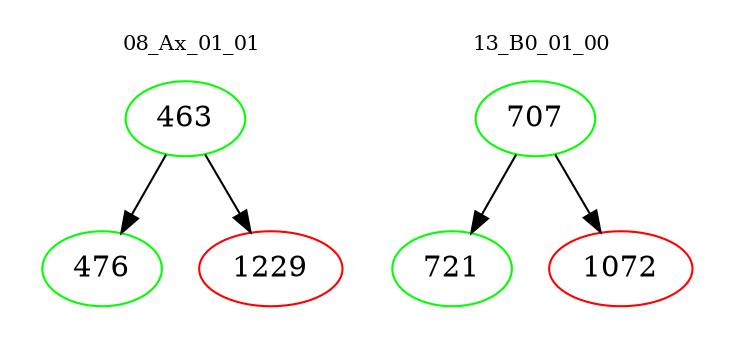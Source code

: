 digraph{
subgraph cluster_0 {
color = white
label = "08_Ax_01_01";
fontsize=10;
T0_463 [label="463", color="green"]
T0_463 -> T0_476 [color="black"]
T0_476 [label="476", color="green"]
T0_463 -> T0_1229 [color="black"]
T0_1229 [label="1229", color="red"]
}
subgraph cluster_1 {
color = white
label = "13_B0_01_00";
fontsize=10;
T1_707 [label="707", color="green"]
T1_707 -> T1_721 [color="black"]
T1_721 [label="721", color="green"]
T1_707 -> T1_1072 [color="black"]
T1_1072 [label="1072", color="red"]
}
}
